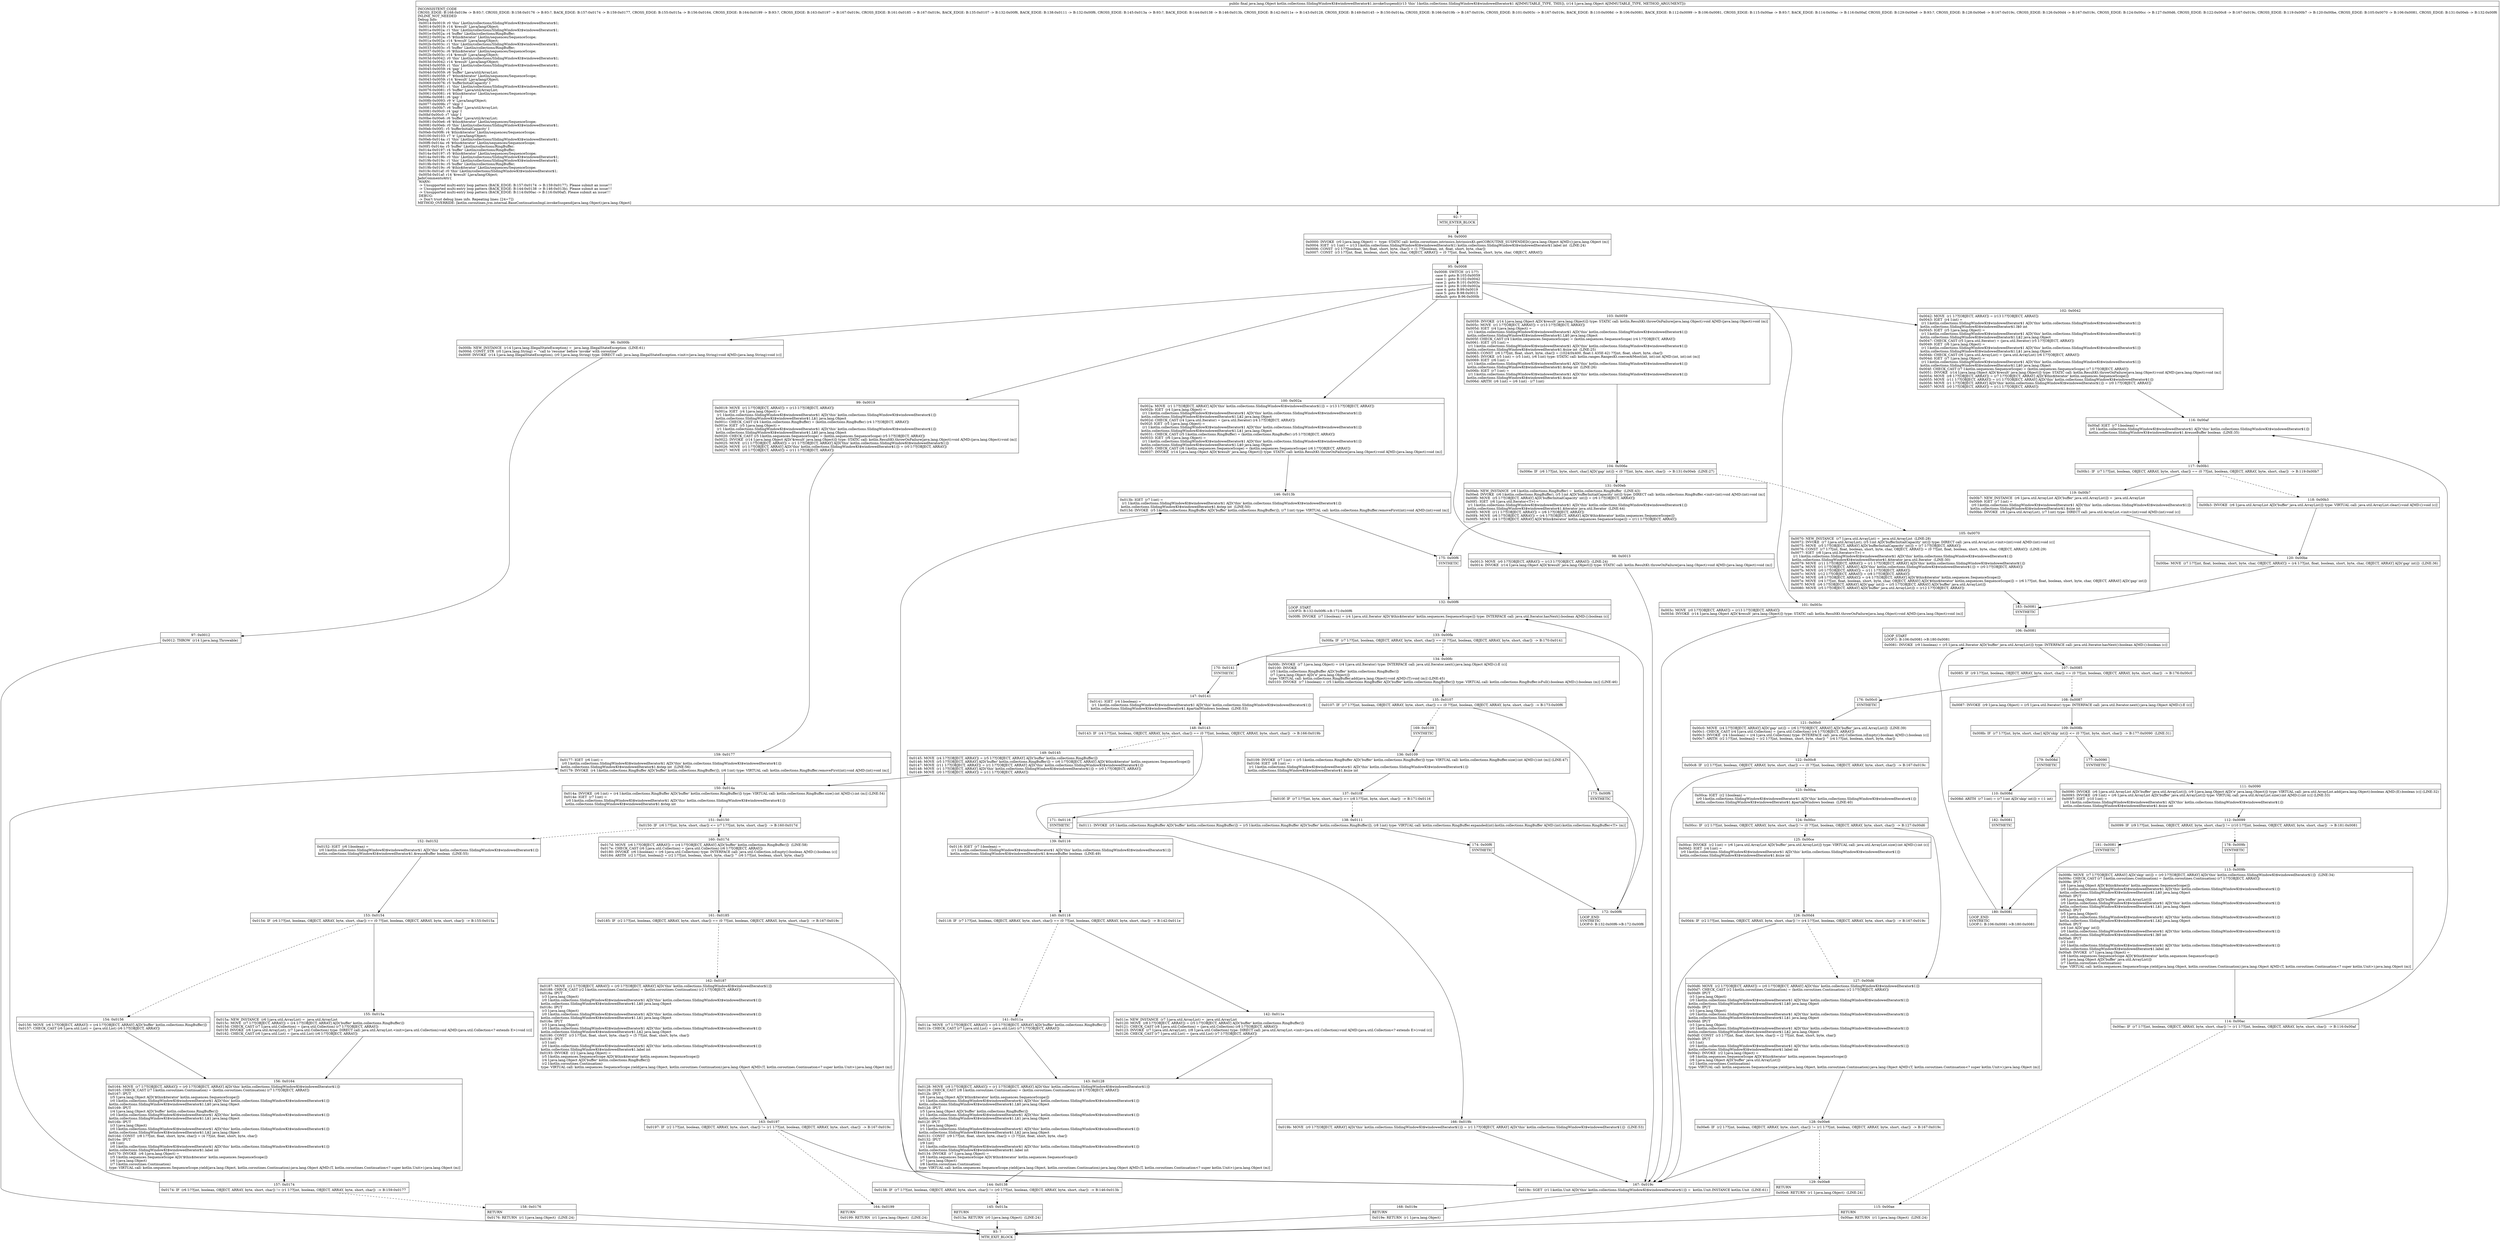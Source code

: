 digraph "CFG forkotlin.collections.SlidingWindowKt$windowedIterator$1.invokeSuspend(Ljava\/lang\/Object;)Ljava\/lang\/Object;" {
Node_92 [shape=record,label="{92\:\ ?|MTH_ENTER_BLOCK\l}"];
Node_94 [shape=record,label="{94\:\ 0x0000|0x0000: INVOKE  (r0 I:java.lang.Object) =  type: STATIC call: kotlin.coroutines.intrinsics.IntrinsicsKt.getCOROUTINE_SUSPENDED():java.lang.Object A[MD:():java.lang.Object (m)]\l0x0004: IGET  (r1 I:int) = (r13 I:kotlin.collections.SlidingWindowKt$windowedIterator$1) kotlin.collections.SlidingWindowKt$windowedIterator$1.label int  (LINE:24)\l0x0006: CONST  (r2 I:??[boolean, int, float, short, byte, char]) = (1 ??[boolean, int, float, short, byte, char]) \l0x0007: CONST  (r3 I:??[int, float, boolean, short, byte, char, OBJECT, ARRAY]) = (0 ??[int, float, boolean, short, byte, char, OBJECT, ARRAY]) \l}"];
Node_95 [shape=record,label="{95\:\ 0x0008|0x0008: SWITCH  (r1 I:??)\l case 0: goto B:103:0x0059\l case 1: goto B:102:0x0042\l case 2: goto B:101:0x003c\l case 3: goto B:100:0x002a\l case 4: goto B:99:0x0019\l case 5: goto B:98:0x0013\l default: goto B:96:0x000b \l}"];
Node_96 [shape=record,label="{96\:\ 0x000b|0x000b: NEW_INSTANCE  (r14 I:java.lang.IllegalStateException) =  java.lang.IllegalStateException  (LINE:61)\l0x000d: CONST_STR  (r0 I:java.lang.String) =  \"call to 'resume' before 'invoke' with coroutine\" \l0x000f: INVOKE  (r14 I:java.lang.IllegalStateException), (r0 I:java.lang.String) type: DIRECT call: java.lang.IllegalStateException.\<init\>(java.lang.String):void A[MD:(java.lang.String):void (c)]\l}"];
Node_97 [shape=record,label="{97\:\ 0x0012|0x0012: THROW  (r14 I:java.lang.Throwable) \l}"];
Node_93 [shape=record,label="{93\:\ ?|MTH_EXIT_BLOCK\l}"];
Node_98 [shape=record,label="{98\:\ 0x0013|0x0013: MOVE  (r0 I:??[OBJECT, ARRAY]) = (r13 I:??[OBJECT, ARRAY])  (LINE:24)\l0x0014: INVOKE  (r14 I:java.lang.Object A[D('$result' java.lang.Object)]) type: STATIC call: kotlin.ResultKt.throwOnFailure(java.lang.Object):void A[MD:(java.lang.Object):void (m)]\l}"];
Node_167 [shape=record,label="{167\:\ 0x019c|0x019c: SGET  (r1 I:kotlin.Unit A[D('this' kotlin.collections.SlidingWindowKt$windowedIterator$1)]) =  kotlin.Unit.INSTANCE kotlin.Unit  (LINE:61)\l}"];
Node_168 [shape=record,label="{168\:\ 0x019e|RETURN\l|0x019e: RETURN  (r1 I:java.lang.Object) \l}"];
Node_99 [shape=record,label="{99\:\ 0x0019|0x0019: MOVE  (r1 I:??[OBJECT, ARRAY]) = (r13 I:??[OBJECT, ARRAY]) \l0x001a: IGET  (r4 I:java.lang.Object) = \l  (r1 I:kotlin.collections.SlidingWindowKt$windowedIterator$1 A[D('this' kotlin.collections.SlidingWindowKt$windowedIterator$1)])\l kotlin.collections.SlidingWindowKt$windowedIterator$1.L$1 java.lang.Object \l0x001c: CHECK_CAST (r4 I:kotlin.collections.RingBuffer) = (kotlin.collections.RingBuffer) (r4 I:??[OBJECT, ARRAY]) \l0x001e: IGET  (r5 I:java.lang.Object) = \l  (r1 I:kotlin.collections.SlidingWindowKt$windowedIterator$1 A[D('this' kotlin.collections.SlidingWindowKt$windowedIterator$1)])\l kotlin.collections.SlidingWindowKt$windowedIterator$1.L$0 java.lang.Object \l0x0020: CHECK_CAST (r5 I:kotlin.sequences.SequenceScope) = (kotlin.sequences.SequenceScope) (r5 I:??[OBJECT, ARRAY]) \l0x0022: INVOKE  (r14 I:java.lang.Object A[D('$result' java.lang.Object)]) type: STATIC call: kotlin.ResultKt.throwOnFailure(java.lang.Object):void A[MD:(java.lang.Object):void (m)]\l0x0025: MOVE  (r11 I:??[OBJECT, ARRAY]) = (r1 I:??[OBJECT, ARRAY] A[D('this' kotlin.collections.SlidingWindowKt$windowedIterator$1)]) \l0x0026: MOVE  (r1 I:??[OBJECT, ARRAY] A[D('this' kotlin.collections.SlidingWindowKt$windowedIterator$1)]) = (r0 I:??[OBJECT, ARRAY]) \l0x0027: MOVE  (r0 I:??[OBJECT, ARRAY]) = (r11 I:??[OBJECT, ARRAY]) \l}"];
Node_159 [shape=record,label="{159\:\ 0x0177|0x0177: IGET  (r6 I:int) = \l  (r0 I:kotlin.collections.SlidingWindowKt$windowedIterator$1 A[D('this' kotlin.collections.SlidingWindowKt$windowedIterator$1)])\l kotlin.collections.SlidingWindowKt$windowedIterator$1.$step int  (LINE:56)\l0x0179: INVOKE  (r4 I:kotlin.collections.RingBuffer A[D('buffer' kotlin.collections.RingBuffer)]), (r6 I:int) type: VIRTUAL call: kotlin.collections.RingBuffer.removeFirst(int):void A[MD:(int):void (m)]\l}"];
Node_150 [shape=record,label="{150\:\ 0x014a|0x014a: INVOKE  (r6 I:int) = (r4 I:kotlin.collections.RingBuffer A[D('buffer' kotlin.collections.RingBuffer)]) type: VIRTUAL call: kotlin.collections.RingBuffer.size():int A[MD:():int (m)] (LINE:54)\l0x014e: IGET  (r7 I:int) = \l  (r0 I:kotlin.collections.SlidingWindowKt$windowedIterator$1 A[D('this' kotlin.collections.SlidingWindowKt$windowedIterator$1)])\l kotlin.collections.SlidingWindowKt$windowedIterator$1.$step int \l}"];
Node_151 [shape=record,label="{151\:\ 0x0150|0x0150: IF  (r6 I:??[int, byte, short, char]) \<= (r7 I:??[int, byte, short, char])  \-\> B:160:0x017d \l}"];
Node_152 [shape=record,label="{152\:\ 0x0152|0x0152: IGET  (r6 I:boolean) = \l  (r0 I:kotlin.collections.SlidingWindowKt$windowedIterator$1 A[D('this' kotlin.collections.SlidingWindowKt$windowedIterator$1)])\l kotlin.collections.SlidingWindowKt$windowedIterator$1.$reuseBuffer boolean  (LINE:55)\l}"];
Node_153 [shape=record,label="{153\:\ 0x0154|0x0154: IF  (r6 I:??[int, boolean, OBJECT, ARRAY, byte, short, char]) == (0 ??[int, boolean, OBJECT, ARRAY, byte, short, char])  \-\> B:155:0x015a \l}"];
Node_154 [shape=record,label="{154\:\ 0x0156|0x0156: MOVE  (r6 I:??[OBJECT, ARRAY]) = (r4 I:??[OBJECT, ARRAY] A[D('buffer' kotlin.collections.RingBuffer)]) \l0x0157: CHECK_CAST (r6 I:java.util.List) = (java.util.List) (r6 I:??[OBJECT, ARRAY]) \l}"];
Node_156 [shape=record,label="{156\:\ 0x0164|0x0164: MOVE  (r7 I:??[OBJECT, ARRAY]) = (r0 I:??[OBJECT, ARRAY] A[D('this' kotlin.collections.SlidingWindowKt$windowedIterator$1)]) \l0x0165: CHECK_CAST (r7 I:kotlin.coroutines.Continuation) = (kotlin.coroutines.Continuation) (r7 I:??[OBJECT, ARRAY]) \l0x0167: IPUT  \l  (r5 I:java.lang.Object A[D('$this$iterator' kotlin.sequences.SequenceScope)])\l  (r0 I:kotlin.collections.SlidingWindowKt$windowedIterator$1 A[D('this' kotlin.collections.SlidingWindowKt$windowedIterator$1)])\l kotlin.collections.SlidingWindowKt$windowedIterator$1.L$0 java.lang.Object \l0x0169: IPUT  \l  (r4 I:java.lang.Object A[D('buffer' kotlin.collections.RingBuffer)])\l  (r0 I:kotlin.collections.SlidingWindowKt$windowedIterator$1 A[D('this' kotlin.collections.SlidingWindowKt$windowedIterator$1)])\l kotlin.collections.SlidingWindowKt$windowedIterator$1.L$1 java.lang.Object \l0x016b: IPUT  \l  (r3 I:java.lang.Object)\l  (r0 I:kotlin.collections.SlidingWindowKt$windowedIterator$1 A[D('this' kotlin.collections.SlidingWindowKt$windowedIterator$1)])\l kotlin.collections.SlidingWindowKt$windowedIterator$1.L$2 java.lang.Object \l0x016d: CONST  (r8 I:??[int, float, short, byte, char]) = (4 ??[int, float, short, byte, char]) \l0x016e: IPUT  \l  (r8 I:int)\l  (r0 I:kotlin.collections.SlidingWindowKt$windowedIterator$1 A[D('this' kotlin.collections.SlidingWindowKt$windowedIterator$1)])\l kotlin.collections.SlidingWindowKt$windowedIterator$1.label int \l0x0170: INVOKE  (r6 I:java.lang.Object) = \l  (r5 I:kotlin.sequences.SequenceScope A[D('$this$iterator' kotlin.sequences.SequenceScope)])\l  (r6 I:java.lang.Object)\l  (r7 I:kotlin.coroutines.Continuation)\l type: VIRTUAL call: kotlin.sequences.SequenceScope.yield(java.lang.Object, kotlin.coroutines.Continuation):java.lang.Object A[MD:(T, kotlin.coroutines.Continuation\<? super kotlin.Unit\>):java.lang.Object (m)]\l}"];
Node_157 [shape=record,label="{157\:\ 0x0174|0x0174: IF  (r6 I:??[int, boolean, OBJECT, ARRAY, byte, short, char]) != (r1 I:??[int, boolean, OBJECT, ARRAY, byte, short, char])  \-\> B:159:0x0177 \l}"];
Node_158 [shape=record,label="{158\:\ 0x0176|RETURN\l|0x0176: RETURN  (r1 I:java.lang.Object)  (LINE:24)\l}"];
Node_155 [shape=record,label="{155\:\ 0x015a|0x015a: NEW_INSTANCE  (r6 I:java.util.ArrayList) =  java.util.ArrayList \l0x015c: MOVE  (r7 I:??[OBJECT, ARRAY]) = (r4 I:??[OBJECT, ARRAY] A[D('buffer' kotlin.collections.RingBuffer)]) \l0x015d: CHECK_CAST (r7 I:java.util.Collection) = (java.util.Collection) (r7 I:??[OBJECT, ARRAY]) \l0x015f: INVOKE  (r6 I:java.util.ArrayList), (r7 I:java.util.Collection) type: DIRECT call: java.util.ArrayList.\<init\>(java.util.Collection):void A[MD:(java.util.Collection\<? extends E\>):void (c)]\l0x0162: CHECK_CAST (r6 I:java.util.List) = (java.util.List) (r6 I:??[OBJECT, ARRAY]) \l}"];
Node_160 [shape=record,label="{160\:\ 0x017d|0x017d: MOVE  (r6 I:??[OBJECT, ARRAY]) = (r4 I:??[OBJECT, ARRAY] A[D('buffer' kotlin.collections.RingBuffer)])  (LINE:58)\l0x017e: CHECK_CAST (r6 I:java.util.Collection) = (java.util.Collection) (r6 I:??[OBJECT, ARRAY]) \l0x0180: INVOKE  (r6 I:boolean) = (r6 I:java.util.Collection) type: INTERFACE call: java.util.Collection.isEmpty():boolean A[MD:():boolean (c)]\l0x0184: ARITH  (r2 I:??[int, boolean]) = (r2 I:??[int, boolean, short, byte, char]) ^ (r6 I:??[int, boolean, short, byte, char]) \l}"];
Node_161 [shape=record,label="{161\:\ 0x0185|0x0185: IF  (r2 I:??[int, boolean, OBJECT, ARRAY, byte, short, char]) == (0 ??[int, boolean, OBJECT, ARRAY, byte, short, char])  \-\> B:167:0x019c \l}"];
Node_162 [shape=record,label="{162\:\ 0x0187|0x0187: MOVE  (r2 I:??[OBJECT, ARRAY]) = (r0 I:??[OBJECT, ARRAY] A[D('this' kotlin.collections.SlidingWindowKt$windowedIterator$1)]) \l0x0188: CHECK_CAST (r2 I:kotlin.coroutines.Continuation) = (kotlin.coroutines.Continuation) (r2 I:??[OBJECT, ARRAY]) \l0x018a: IPUT  \l  (r3 I:java.lang.Object)\l  (r0 I:kotlin.collections.SlidingWindowKt$windowedIterator$1 A[D('this' kotlin.collections.SlidingWindowKt$windowedIterator$1)])\l kotlin.collections.SlidingWindowKt$windowedIterator$1.L$0 java.lang.Object \l0x018c: IPUT  \l  (r3 I:java.lang.Object)\l  (r0 I:kotlin.collections.SlidingWindowKt$windowedIterator$1 A[D('this' kotlin.collections.SlidingWindowKt$windowedIterator$1)])\l kotlin.collections.SlidingWindowKt$windowedIterator$1.L$1 java.lang.Object \l0x018e: IPUT  \l  (r3 I:java.lang.Object)\l  (r0 I:kotlin.collections.SlidingWindowKt$windowedIterator$1 A[D('this' kotlin.collections.SlidingWindowKt$windowedIterator$1)])\l kotlin.collections.SlidingWindowKt$windowedIterator$1.L$2 java.lang.Object \l0x0190: CONST  (r3 I:??[int, float, short, byte, char]) = (5 ??[int, float, short, byte, char]) \l0x0191: IPUT  \l  (r3 I:int)\l  (r0 I:kotlin.collections.SlidingWindowKt$windowedIterator$1 A[D('this' kotlin.collections.SlidingWindowKt$windowedIterator$1)])\l kotlin.collections.SlidingWindowKt$windowedIterator$1.label int \l0x0193: INVOKE  (r2 I:java.lang.Object) = \l  (r5 I:kotlin.sequences.SequenceScope A[D('$this$iterator' kotlin.sequences.SequenceScope)])\l  (r4 I:java.lang.Object A[D('buffer' kotlin.collections.RingBuffer)])\l  (r2 I:kotlin.coroutines.Continuation)\l type: VIRTUAL call: kotlin.sequences.SequenceScope.yield(java.lang.Object, kotlin.coroutines.Continuation):java.lang.Object A[MD:(T, kotlin.coroutines.Continuation\<? super kotlin.Unit\>):java.lang.Object (m)]\l}"];
Node_163 [shape=record,label="{163\:\ 0x0197|0x0197: IF  (r2 I:??[int, boolean, OBJECT, ARRAY, byte, short, char]) != (r1 I:??[int, boolean, OBJECT, ARRAY, byte, short, char])  \-\> B:167:0x019c \l}"];
Node_164 [shape=record,label="{164\:\ 0x0199|RETURN\l|0x0199: RETURN  (r1 I:java.lang.Object)  (LINE:24)\l}"];
Node_100 [shape=record,label="{100\:\ 0x002a|0x002a: MOVE  (r1 I:??[OBJECT, ARRAY] A[D('this' kotlin.collections.SlidingWindowKt$windowedIterator$1)]) = (r13 I:??[OBJECT, ARRAY]) \l0x002b: IGET  (r4 I:java.lang.Object) = \l  (r1 I:kotlin.collections.SlidingWindowKt$windowedIterator$1 A[D('this' kotlin.collections.SlidingWindowKt$windowedIterator$1)])\l kotlin.collections.SlidingWindowKt$windowedIterator$1.L$2 java.lang.Object \l0x002d: CHECK_CAST (r4 I:java.util.Iterator) = (java.util.Iterator) (r4 I:??[OBJECT, ARRAY]) \l0x002f: IGET  (r5 I:java.lang.Object) = \l  (r1 I:kotlin.collections.SlidingWindowKt$windowedIterator$1 A[D('this' kotlin.collections.SlidingWindowKt$windowedIterator$1)])\l kotlin.collections.SlidingWindowKt$windowedIterator$1.L$1 java.lang.Object \l0x0031: CHECK_CAST (r5 I:kotlin.collections.RingBuffer) = (kotlin.collections.RingBuffer) (r5 I:??[OBJECT, ARRAY]) \l0x0033: IGET  (r6 I:java.lang.Object) = \l  (r1 I:kotlin.collections.SlidingWindowKt$windowedIterator$1 A[D('this' kotlin.collections.SlidingWindowKt$windowedIterator$1)])\l kotlin.collections.SlidingWindowKt$windowedIterator$1.L$0 java.lang.Object \l0x0035: CHECK_CAST (r6 I:kotlin.sequences.SequenceScope) = (kotlin.sequences.SequenceScope) (r6 I:??[OBJECT, ARRAY]) \l0x0037: INVOKE  (r14 I:java.lang.Object A[D('$result' java.lang.Object)]) type: STATIC call: kotlin.ResultKt.throwOnFailure(java.lang.Object):void A[MD:(java.lang.Object):void (m)]\l}"];
Node_146 [shape=record,label="{146\:\ 0x013b|0x013b: IGET  (r7 I:int) = \l  (r1 I:kotlin.collections.SlidingWindowKt$windowedIterator$1 A[D('this' kotlin.collections.SlidingWindowKt$windowedIterator$1)])\l kotlin.collections.SlidingWindowKt$windowedIterator$1.$step int  (LINE:50)\l0x013d: INVOKE  (r5 I:kotlin.collections.RingBuffer A[D('buffer' kotlin.collections.RingBuffer)]), (r7 I:int) type: VIRTUAL call: kotlin.collections.RingBuffer.removeFirst(int):void A[MD:(int):void (m)]\l}"];
Node_175 [shape=record,label="{175\:\ 0x00f6|SYNTHETIC\l}"];
Node_132 [shape=record,label="{132\:\ 0x00f6|LOOP_START\lLOOP:0: B:132:0x00f6\-\>B:172:0x00f6\l|0x00f6: INVOKE  (r7 I:boolean) = (r4 I:java.util.Iterator A[D('$this$iterator' kotlin.sequences.SequenceScope)]) type: INTERFACE call: java.util.Iterator.hasNext():boolean A[MD:():boolean (c)]\l}"];
Node_133 [shape=record,label="{133\:\ 0x00fa|0x00fa: IF  (r7 I:??[int, boolean, OBJECT, ARRAY, byte, short, char]) == (0 ??[int, boolean, OBJECT, ARRAY, byte, short, char])  \-\> B:170:0x0141 \l}"];
Node_134 [shape=record,label="{134\:\ 0x00fc|0x00fc: INVOKE  (r7 I:java.lang.Object) = (r4 I:java.util.Iterator) type: INTERFACE call: java.util.Iterator.next():java.lang.Object A[MD:():E (c)]\l0x0100: INVOKE  \l  (r5 I:kotlin.collections.RingBuffer A[D('buffer' kotlin.collections.RingBuffer)])\l  (r7 I:java.lang.Object A[D('e' java.lang.Object)])\l type: VIRTUAL call: kotlin.collections.RingBuffer.add(java.lang.Object):void A[MD:(T):void (m)] (LINE:45)\l0x0103: INVOKE  (r7 I:boolean) = (r5 I:kotlin.collections.RingBuffer A[D('buffer' kotlin.collections.RingBuffer)]) type: VIRTUAL call: kotlin.collections.RingBuffer.isFull():boolean A[MD:():boolean (m)] (LINE:46)\l}"];
Node_135 [shape=record,label="{135\:\ 0x0107|0x0107: IF  (r7 I:??[int, boolean, OBJECT, ARRAY, byte, short, char]) == (0 ??[int, boolean, OBJECT, ARRAY, byte, short, char])  \-\> B:173:0x00f6 \l}"];
Node_169 [shape=record,label="{169\:\ 0x0109|SYNTHETIC\l}"];
Node_136 [shape=record,label="{136\:\ 0x0109|0x0109: INVOKE  (r7 I:int) = (r5 I:kotlin.collections.RingBuffer A[D('buffer' kotlin.collections.RingBuffer)]) type: VIRTUAL call: kotlin.collections.RingBuffer.size():int A[MD:():int (m)] (LINE:47)\l0x010d: IGET  (r8 I:int) = \l  (r1 I:kotlin.collections.SlidingWindowKt$windowedIterator$1 A[D('this' kotlin.collections.SlidingWindowKt$windowedIterator$1)])\l kotlin.collections.SlidingWindowKt$windowedIterator$1.$size int \l}"];
Node_137 [shape=record,label="{137\:\ 0x010f|0x010f: IF  (r7 I:??[int, byte, short, char]) \>= (r8 I:??[int, byte, short, char])  \-\> B:171:0x0116 \l}"];
Node_138 [shape=record,label="{138\:\ 0x0111|0x0111: INVOKE  (r5 I:kotlin.collections.RingBuffer A[D('buffer' kotlin.collections.RingBuffer)]) = (r5 I:kotlin.collections.RingBuffer A[D('buffer' kotlin.collections.RingBuffer)]), (r8 I:int) type: VIRTUAL call: kotlin.collections.RingBuffer.expanded(int):kotlin.collections.RingBuffer A[MD:(int):kotlin.collections.RingBuffer\<T\> (m)]\l}"];
Node_174 [shape=record,label="{174\:\ 0x00f6|SYNTHETIC\l}"];
Node_172 [shape=record,label="{172\:\ 0x00f6|LOOP_END\lSYNTHETIC\lLOOP:0: B:132:0x00f6\-\>B:172:0x00f6\l}"];
Node_171 [shape=record,label="{171\:\ 0x0116|SYNTHETIC\l}"];
Node_139 [shape=record,label="{139\:\ 0x0116|0x0116: IGET  (r7 I:boolean) = \l  (r1 I:kotlin.collections.SlidingWindowKt$windowedIterator$1 A[D('this' kotlin.collections.SlidingWindowKt$windowedIterator$1)])\l kotlin.collections.SlidingWindowKt$windowedIterator$1.$reuseBuffer boolean  (LINE:49)\l}"];
Node_140 [shape=record,label="{140\:\ 0x0118|0x0118: IF  (r7 I:??[int, boolean, OBJECT, ARRAY, byte, short, char]) == (0 ??[int, boolean, OBJECT, ARRAY, byte, short, char])  \-\> B:142:0x011e \l}"];
Node_141 [shape=record,label="{141\:\ 0x011a|0x011a: MOVE  (r7 I:??[OBJECT, ARRAY]) = (r5 I:??[OBJECT, ARRAY] A[D('buffer' kotlin.collections.RingBuffer)]) \l0x011b: CHECK_CAST (r7 I:java.util.List) = (java.util.List) (r7 I:??[OBJECT, ARRAY]) \l}"];
Node_143 [shape=record,label="{143\:\ 0x0128|0x0128: MOVE  (r8 I:??[OBJECT, ARRAY]) = (r1 I:??[OBJECT, ARRAY] A[D('this' kotlin.collections.SlidingWindowKt$windowedIterator$1)]) \l0x0129: CHECK_CAST (r8 I:kotlin.coroutines.Continuation) = (kotlin.coroutines.Continuation) (r8 I:??[OBJECT, ARRAY]) \l0x012b: IPUT  \l  (r6 I:java.lang.Object A[D('$this$iterator' kotlin.sequences.SequenceScope)])\l  (r1 I:kotlin.collections.SlidingWindowKt$windowedIterator$1 A[D('this' kotlin.collections.SlidingWindowKt$windowedIterator$1)])\l kotlin.collections.SlidingWindowKt$windowedIterator$1.L$0 java.lang.Object \l0x012d: IPUT  \l  (r5 I:java.lang.Object A[D('buffer' kotlin.collections.RingBuffer)])\l  (r1 I:kotlin.collections.SlidingWindowKt$windowedIterator$1 A[D('this' kotlin.collections.SlidingWindowKt$windowedIterator$1)])\l kotlin.collections.SlidingWindowKt$windowedIterator$1.L$1 java.lang.Object \l0x012f: IPUT  \l  (r4 I:java.lang.Object)\l  (r1 I:kotlin.collections.SlidingWindowKt$windowedIterator$1 A[D('this' kotlin.collections.SlidingWindowKt$windowedIterator$1)])\l kotlin.collections.SlidingWindowKt$windowedIterator$1.L$2 java.lang.Object \l0x0131: CONST  (r9 I:??[int, float, short, byte, char]) = (3 ??[int, float, short, byte, char]) \l0x0132: IPUT  \l  (r9 I:int)\l  (r1 I:kotlin.collections.SlidingWindowKt$windowedIterator$1 A[D('this' kotlin.collections.SlidingWindowKt$windowedIterator$1)])\l kotlin.collections.SlidingWindowKt$windowedIterator$1.label int \l0x0134: INVOKE  (r7 I:java.lang.Object) = \l  (r6 I:kotlin.sequences.SequenceScope A[D('$this$iterator' kotlin.sequences.SequenceScope)])\l  (r7 I:java.lang.Object)\l  (r8 I:kotlin.coroutines.Continuation)\l type: VIRTUAL call: kotlin.sequences.SequenceScope.yield(java.lang.Object, kotlin.coroutines.Continuation):java.lang.Object A[MD:(T, kotlin.coroutines.Continuation\<? super kotlin.Unit\>):java.lang.Object (m)]\l}"];
Node_144 [shape=record,label="{144\:\ 0x0138|0x0138: IF  (r7 I:??[int, boolean, OBJECT, ARRAY, byte, short, char]) != (r0 I:??[int, boolean, OBJECT, ARRAY, byte, short, char])  \-\> B:146:0x013b \l}"];
Node_145 [shape=record,label="{145\:\ 0x013a|RETURN\l|0x013a: RETURN  (r0 I:java.lang.Object)  (LINE:24)\l}"];
Node_142 [shape=record,label="{142\:\ 0x011e|0x011e: NEW_INSTANCE  (r7 I:java.util.ArrayList) =  java.util.ArrayList \l0x0120: MOVE  (r8 I:??[OBJECT, ARRAY]) = (r5 I:??[OBJECT, ARRAY] A[D('buffer' kotlin.collections.RingBuffer)]) \l0x0121: CHECK_CAST (r8 I:java.util.Collection) = (java.util.Collection) (r8 I:??[OBJECT, ARRAY]) \l0x0123: INVOKE  (r7 I:java.util.ArrayList), (r8 I:java.util.Collection) type: DIRECT call: java.util.ArrayList.\<init\>(java.util.Collection):void A[MD:(java.util.Collection\<? extends E\>):void (c)]\l0x0126: CHECK_CAST (r7 I:java.util.List) = (java.util.List) (r7 I:??[OBJECT, ARRAY]) \l}"];
Node_173 [shape=record,label="{173\:\ 0x00f6|SYNTHETIC\l}"];
Node_170 [shape=record,label="{170\:\ 0x0141|SYNTHETIC\l}"];
Node_147 [shape=record,label="{147\:\ 0x0141|0x0141: IGET  (r4 I:boolean) = \l  (r1 I:kotlin.collections.SlidingWindowKt$windowedIterator$1 A[D('this' kotlin.collections.SlidingWindowKt$windowedIterator$1)])\l kotlin.collections.SlidingWindowKt$windowedIterator$1.$partialWindows boolean  (LINE:53)\l}"];
Node_148 [shape=record,label="{148\:\ 0x0143|0x0143: IF  (r4 I:??[int, boolean, OBJECT, ARRAY, byte, short, char]) == (0 ??[int, boolean, OBJECT, ARRAY, byte, short, char])  \-\> B:166:0x019b \l}"];
Node_149 [shape=record,label="{149\:\ 0x0145|0x0145: MOVE  (r4 I:??[OBJECT, ARRAY]) = (r5 I:??[OBJECT, ARRAY] A[D('buffer' kotlin.collections.RingBuffer)]) \l0x0146: MOVE  (r5 I:??[OBJECT, ARRAY] A[D('buffer' kotlin.collections.RingBuffer)]) = (r6 I:??[OBJECT, ARRAY] A[D('$this$iterator' kotlin.sequences.SequenceScope)]) \l0x0147: MOVE  (r11 I:??[OBJECT, ARRAY]) = (r1 I:??[OBJECT, ARRAY] A[D('this' kotlin.collections.SlidingWindowKt$windowedIterator$1)]) \l0x0148: MOVE  (r1 I:??[OBJECT, ARRAY] A[D('this' kotlin.collections.SlidingWindowKt$windowedIterator$1)]) = (r0 I:??[OBJECT, ARRAY]) \l0x0149: MOVE  (r0 I:??[OBJECT, ARRAY]) = (r11 I:??[OBJECT, ARRAY]) \l}"];
Node_166 [shape=record,label="{166\:\ 0x019b|0x019b: MOVE  (r0 I:??[OBJECT, ARRAY] A[D('this' kotlin.collections.SlidingWindowKt$windowedIterator$1)]) = (r1 I:??[OBJECT, ARRAY] A[D('this' kotlin.collections.SlidingWindowKt$windowedIterator$1)])  (LINE:53)\l}"];
Node_101 [shape=record,label="{101\:\ 0x003c|0x003c: MOVE  (r0 I:??[OBJECT, ARRAY]) = (r13 I:??[OBJECT, ARRAY]) \l0x003d: INVOKE  (r14 I:java.lang.Object A[D('$result' java.lang.Object)]) type: STATIC call: kotlin.ResultKt.throwOnFailure(java.lang.Object):void A[MD:(java.lang.Object):void (m)]\l}"];
Node_102 [shape=record,label="{102\:\ 0x0042|0x0042: MOVE  (r1 I:??[OBJECT, ARRAY]) = (r13 I:??[OBJECT, ARRAY]) \l0x0043: IGET  (r4 I:int) = \l  (r1 I:kotlin.collections.SlidingWindowKt$windowedIterator$1 A[D('this' kotlin.collections.SlidingWindowKt$windowedIterator$1)])\l kotlin.collections.SlidingWindowKt$windowedIterator$1.I$0 int \l0x0045: IGET  (r5 I:java.lang.Object) = \l  (r1 I:kotlin.collections.SlidingWindowKt$windowedIterator$1 A[D('this' kotlin.collections.SlidingWindowKt$windowedIterator$1)])\l kotlin.collections.SlidingWindowKt$windowedIterator$1.L$2 java.lang.Object \l0x0047: CHECK_CAST (r5 I:java.util.Iterator) = (java.util.Iterator) (r5 I:??[OBJECT, ARRAY]) \l0x0049: IGET  (r6 I:java.lang.Object) = \l  (r1 I:kotlin.collections.SlidingWindowKt$windowedIterator$1 A[D('this' kotlin.collections.SlidingWindowKt$windowedIterator$1)])\l kotlin.collections.SlidingWindowKt$windowedIterator$1.L$1 java.lang.Object \l0x004b: CHECK_CAST (r6 I:java.util.ArrayList) = (java.util.ArrayList) (r6 I:??[OBJECT, ARRAY]) \l0x004d: IGET  (r7 I:java.lang.Object) = \l  (r1 I:kotlin.collections.SlidingWindowKt$windowedIterator$1 A[D('this' kotlin.collections.SlidingWindowKt$windowedIterator$1)])\l kotlin.collections.SlidingWindowKt$windowedIterator$1.L$0 java.lang.Object \l0x004f: CHECK_CAST (r7 I:kotlin.sequences.SequenceScope) = (kotlin.sequences.SequenceScope) (r7 I:??[OBJECT, ARRAY]) \l0x0051: INVOKE  (r14 I:java.lang.Object A[D('$result' java.lang.Object)]) type: STATIC call: kotlin.ResultKt.throwOnFailure(java.lang.Object):void A[MD:(java.lang.Object):void (m)]\l0x0054: MOVE  (r8 I:??[OBJECT, ARRAY]) = (r7 I:??[OBJECT, ARRAY] A[D('$this$iterator' kotlin.sequences.SequenceScope)]) \l0x0055: MOVE  (r11 I:??[OBJECT, ARRAY]) = (r1 I:??[OBJECT, ARRAY] A[D('this' kotlin.collections.SlidingWindowKt$windowedIterator$1)]) \l0x0056: MOVE  (r1 I:??[OBJECT, ARRAY] A[D('this' kotlin.collections.SlidingWindowKt$windowedIterator$1)]) = (r0 I:??[OBJECT, ARRAY]) \l0x0057: MOVE  (r0 I:??[OBJECT, ARRAY]) = (r11 I:??[OBJECT, ARRAY]) \l}"];
Node_116 [shape=record,label="{116\:\ 0x00af|0x00af: IGET  (r7 I:boolean) = \l  (r0 I:kotlin.collections.SlidingWindowKt$windowedIterator$1 A[D('this' kotlin.collections.SlidingWindowKt$windowedIterator$1)])\l kotlin.collections.SlidingWindowKt$windowedIterator$1.$reuseBuffer boolean  (LINE:35)\l}"];
Node_117 [shape=record,label="{117\:\ 0x00b1|0x00b1: IF  (r7 I:??[int, boolean, OBJECT, ARRAY, byte, short, char]) == (0 ??[int, boolean, OBJECT, ARRAY, byte, short, char])  \-\> B:119:0x00b7 \l}"];
Node_118 [shape=record,label="{118\:\ 0x00b3|0x00b3: INVOKE  (r6 I:java.util.ArrayList A[D('buffer' java.util.ArrayList)]) type: VIRTUAL call: java.util.ArrayList.clear():void A[MD:():void (c)]\l}"];
Node_120 [shape=record,label="{120\:\ 0x00be|0x00be: MOVE  (r7 I:??[int, float, boolean, short, byte, char, OBJECT, ARRAY]) = (r4 I:??[int, float, boolean, short, byte, char, OBJECT, ARRAY] A[D('gap' int)])  (LINE:36)\l}"];
Node_183 [shape=record,label="{183\:\ 0x0081|SYNTHETIC\l}"];
Node_106 [shape=record,label="{106\:\ 0x0081|LOOP_START\lLOOP:1: B:106:0x0081\-\>B:180:0x0081\l|0x0081: INVOKE  (r9 I:boolean) = (r5 I:java.util.Iterator A[D('buffer' java.util.ArrayList)]) type: INTERFACE call: java.util.Iterator.hasNext():boolean A[MD:():boolean (c)]\l}"];
Node_107 [shape=record,label="{107\:\ 0x0085|0x0085: IF  (r9 I:??[int, boolean, OBJECT, ARRAY, byte, short, char]) == (0 ??[int, boolean, OBJECT, ARRAY, byte, short, char])  \-\> B:176:0x00c0 \l}"];
Node_108 [shape=record,label="{108\:\ 0x0087|0x0087: INVOKE  (r9 I:java.lang.Object) = (r5 I:java.util.Iterator) type: INTERFACE call: java.util.Iterator.next():java.lang.Object A[MD:():E (c)]\l}"];
Node_109 [shape=record,label="{109\:\ 0x008b|0x008b: IF  (r7 I:??[int, byte, short, char] A[D('skip' int)]) \<= (0 ??[int, byte, short, char])  \-\> B:177:0x0090  (LINE:31)\l}"];
Node_177 [shape=record,label="{177\:\ 0x0090|SYNTHETIC\l}"];
Node_111 [shape=record,label="{111\:\ 0x0090|0x0090: INVOKE  (r6 I:java.util.ArrayList A[D('buffer' java.util.ArrayList)]), (r9 I:java.lang.Object A[D('e' java.lang.Object)]) type: VIRTUAL call: java.util.ArrayList.add(java.lang.Object):boolean A[MD:(E):boolean (c)] (LINE:32)\l0x0093: INVOKE  (r9 I:int) = (r6 I:java.util.ArrayList A[D('buffer' java.util.ArrayList)]) type: VIRTUAL call: java.util.ArrayList.size():int A[MD:():int (c)] (LINE:33)\l0x0097: IGET  (r10 I:int) = \l  (r0 I:kotlin.collections.SlidingWindowKt$windowedIterator$1 A[D('this' kotlin.collections.SlidingWindowKt$windowedIterator$1)])\l kotlin.collections.SlidingWindowKt$windowedIterator$1.$size int \l}"];
Node_112 [shape=record,label="{112\:\ 0x0099|0x0099: IF  (r9 I:??[int, boolean, OBJECT, ARRAY, byte, short, char]) != (r10 I:??[int, boolean, OBJECT, ARRAY, byte, short, char])  \-\> B:181:0x0081 \l}"];
Node_178 [shape=record,label="{178\:\ 0x009b|SYNTHETIC\l}"];
Node_113 [shape=record,label="{113\:\ 0x009b|0x009b: MOVE  (r7 I:??[OBJECT, ARRAY] A[D('skip' int)]) = (r0 I:??[OBJECT, ARRAY] A[D('this' kotlin.collections.SlidingWindowKt$windowedIterator$1)])  (LINE:34)\l0x009c: CHECK_CAST (r7 I:kotlin.coroutines.Continuation) = (kotlin.coroutines.Continuation) (r7 I:??[OBJECT, ARRAY]) \l0x009e: IPUT  \l  (r8 I:java.lang.Object A[D('$this$iterator' kotlin.sequences.SequenceScope)])\l  (r0 I:kotlin.collections.SlidingWindowKt$windowedIterator$1 A[D('this' kotlin.collections.SlidingWindowKt$windowedIterator$1)])\l kotlin.collections.SlidingWindowKt$windowedIterator$1.L$0 java.lang.Object \l0x00a0: IPUT  \l  (r6 I:java.lang.Object A[D('buffer' java.util.ArrayList)])\l  (r0 I:kotlin.collections.SlidingWindowKt$windowedIterator$1 A[D('this' kotlin.collections.SlidingWindowKt$windowedIterator$1)])\l kotlin.collections.SlidingWindowKt$windowedIterator$1.L$1 java.lang.Object \l0x00a2: IPUT  \l  (r5 I:java.lang.Object)\l  (r0 I:kotlin.collections.SlidingWindowKt$windowedIterator$1 A[D('this' kotlin.collections.SlidingWindowKt$windowedIterator$1)])\l kotlin.collections.SlidingWindowKt$windowedIterator$1.L$2 java.lang.Object \l0x00a4: IPUT  \l  (r4 I:int A[D('gap' int)])\l  (r0 I:kotlin.collections.SlidingWindowKt$windowedIterator$1 A[D('this' kotlin.collections.SlidingWindowKt$windowedIterator$1)])\l kotlin.collections.SlidingWindowKt$windowedIterator$1.I$0 int \l0x00a6: IPUT  \l  (r2 I:int)\l  (r0 I:kotlin.collections.SlidingWindowKt$windowedIterator$1 A[D('this' kotlin.collections.SlidingWindowKt$windowedIterator$1)])\l kotlin.collections.SlidingWindowKt$windowedIterator$1.label int \l0x00a8: INVOKE  (r7 I:java.lang.Object) = \l  (r8 I:kotlin.sequences.SequenceScope A[D('$this$iterator' kotlin.sequences.SequenceScope)])\l  (r6 I:java.lang.Object A[D('buffer' java.util.ArrayList)])\l  (r7 I:kotlin.coroutines.Continuation)\l type: VIRTUAL call: kotlin.sequences.SequenceScope.yield(java.lang.Object, kotlin.coroutines.Continuation):java.lang.Object A[MD:(T, kotlin.coroutines.Continuation\<? super kotlin.Unit\>):java.lang.Object (m)]\l}"];
Node_114 [shape=record,label="{114\:\ 0x00ac|0x00ac: IF  (r7 I:??[int, boolean, OBJECT, ARRAY, byte, short, char]) != (r1 I:??[int, boolean, OBJECT, ARRAY, byte, short, char])  \-\> B:116:0x00af \l}"];
Node_115 [shape=record,label="{115\:\ 0x00ae|RETURN\l|0x00ae: RETURN  (r1 I:java.lang.Object)  (LINE:24)\l}"];
Node_181 [shape=record,label="{181\:\ 0x0081|SYNTHETIC\l}"];
Node_180 [shape=record,label="{180\:\ 0x0081|LOOP_END\lSYNTHETIC\lLOOP:1: B:106:0x0081\-\>B:180:0x0081\l}"];
Node_179 [shape=record,label="{179\:\ 0x008d|SYNTHETIC\l}"];
Node_110 [shape=record,label="{110\:\ 0x008d|0x008d: ARITH  (r7 I:int) = (r7 I:int A[D('skip' int)]) + (\-1 int) \l}"];
Node_182 [shape=record,label="{182\:\ 0x0081|SYNTHETIC\l}"];
Node_176 [shape=record,label="{176\:\ 0x00c0|SYNTHETIC\l}"];
Node_121 [shape=record,label="{121\:\ 0x00c0|0x00c0: MOVE  (r4 I:??[OBJECT, ARRAY] A[D('gap' int)]) = (r6 I:??[OBJECT, ARRAY] A[D('buffer' java.util.ArrayList)])  (LINE:39)\l0x00c1: CHECK_CAST (r4 I:java.util.Collection) = (java.util.Collection) (r4 I:??[OBJECT, ARRAY]) \l0x00c3: INVOKE  (r4 I:boolean) = (r4 I:java.util.Collection) type: INTERFACE call: java.util.Collection.isEmpty():boolean A[MD:():boolean (c)]\l0x00c7: ARITH  (r2 I:??[int, boolean]) = (r2 I:??[int, boolean, short, byte, char]) ^ (r4 I:??[int, boolean, short, byte, char]) \l}"];
Node_122 [shape=record,label="{122\:\ 0x00c8|0x00c8: IF  (r2 I:??[int, boolean, OBJECT, ARRAY, byte, short, char]) == (0 ??[int, boolean, OBJECT, ARRAY, byte, short, char])  \-\> B:167:0x019c \l}"];
Node_123 [shape=record,label="{123\:\ 0x00ca|0x00ca: IGET  (r2 I:boolean) = \l  (r0 I:kotlin.collections.SlidingWindowKt$windowedIterator$1 A[D('this' kotlin.collections.SlidingWindowKt$windowedIterator$1)])\l kotlin.collections.SlidingWindowKt$windowedIterator$1.$partialWindows boolean  (LINE:40)\l}"];
Node_124 [shape=record,label="{124\:\ 0x00cc|0x00cc: IF  (r2 I:??[int, boolean, OBJECT, ARRAY, byte, short, char]) != (0 ??[int, boolean, OBJECT, ARRAY, byte, short, char])  \-\> B:127:0x00d6 \l}"];
Node_125 [shape=record,label="{125\:\ 0x00ce|0x00ce: INVOKE  (r2 I:int) = (r6 I:java.util.ArrayList A[D('buffer' java.util.ArrayList)]) type: VIRTUAL call: java.util.ArrayList.size():int A[MD:():int (c)]\l0x00d2: IGET  (r4 I:int) = \l  (r0 I:kotlin.collections.SlidingWindowKt$windowedIterator$1 A[D('this' kotlin.collections.SlidingWindowKt$windowedIterator$1)])\l kotlin.collections.SlidingWindowKt$windowedIterator$1.$size int \l}"];
Node_126 [shape=record,label="{126\:\ 0x00d4|0x00d4: IF  (r2 I:??[int, boolean, OBJECT, ARRAY, byte, short, char]) != (r4 I:??[int, boolean, OBJECT, ARRAY, byte, short, char])  \-\> B:167:0x019c \l}"];
Node_127 [shape=record,label="{127\:\ 0x00d6|0x00d6: MOVE  (r2 I:??[OBJECT, ARRAY]) = (r0 I:??[OBJECT, ARRAY] A[D('this' kotlin.collections.SlidingWindowKt$windowedIterator$1)]) \l0x00d7: CHECK_CAST (r2 I:kotlin.coroutines.Continuation) = (kotlin.coroutines.Continuation) (r2 I:??[OBJECT, ARRAY]) \l0x00d9: IPUT  \l  (r3 I:java.lang.Object)\l  (r0 I:kotlin.collections.SlidingWindowKt$windowedIterator$1 A[D('this' kotlin.collections.SlidingWindowKt$windowedIterator$1)])\l kotlin.collections.SlidingWindowKt$windowedIterator$1.L$0 java.lang.Object \l0x00db: IPUT  \l  (r3 I:java.lang.Object)\l  (r0 I:kotlin.collections.SlidingWindowKt$windowedIterator$1 A[D('this' kotlin.collections.SlidingWindowKt$windowedIterator$1)])\l kotlin.collections.SlidingWindowKt$windowedIterator$1.L$1 java.lang.Object \l0x00dd: IPUT  \l  (r3 I:java.lang.Object)\l  (r0 I:kotlin.collections.SlidingWindowKt$windowedIterator$1 A[D('this' kotlin.collections.SlidingWindowKt$windowedIterator$1)])\l kotlin.collections.SlidingWindowKt$windowedIterator$1.L$2 java.lang.Object \l0x00df: CONST  (r3 I:??[int, float, short, byte, char]) = (2 ??[int, float, short, byte, char]) \l0x00e0: IPUT  \l  (r3 I:int)\l  (r0 I:kotlin.collections.SlidingWindowKt$windowedIterator$1 A[D('this' kotlin.collections.SlidingWindowKt$windowedIterator$1)])\l kotlin.collections.SlidingWindowKt$windowedIterator$1.label int \l0x00e2: INVOKE  (r2 I:java.lang.Object) = \l  (r8 I:kotlin.sequences.SequenceScope A[D('$this$iterator' kotlin.sequences.SequenceScope)])\l  (r6 I:java.lang.Object A[D('buffer' java.util.ArrayList)])\l  (r2 I:kotlin.coroutines.Continuation)\l type: VIRTUAL call: kotlin.sequences.SequenceScope.yield(java.lang.Object, kotlin.coroutines.Continuation):java.lang.Object A[MD:(T, kotlin.coroutines.Continuation\<? super kotlin.Unit\>):java.lang.Object (m)]\l}"];
Node_128 [shape=record,label="{128\:\ 0x00e6|0x00e6: IF  (r2 I:??[int, boolean, OBJECT, ARRAY, byte, short, char]) != (r1 I:??[int, boolean, OBJECT, ARRAY, byte, short, char])  \-\> B:167:0x019c \l}"];
Node_129 [shape=record,label="{129\:\ 0x00e8|RETURN\l|0x00e8: RETURN  (r1 I:java.lang.Object)  (LINE:24)\l}"];
Node_119 [shape=record,label="{119\:\ 0x00b7|0x00b7: NEW_INSTANCE  (r6 I:java.util.ArrayList A[D('buffer' java.util.ArrayList)]) =  java.util.ArrayList \l0x00b9: IGET  (r7 I:int) = \l  (r0 I:kotlin.collections.SlidingWindowKt$windowedIterator$1 A[D('this' kotlin.collections.SlidingWindowKt$windowedIterator$1)])\l kotlin.collections.SlidingWindowKt$windowedIterator$1.$size int \l0x00bb: INVOKE  (r6 I:java.util.ArrayList), (r7 I:int) type: DIRECT call: java.util.ArrayList.\<init\>(int):void A[MD:(int):void (c)]\l}"];
Node_103 [shape=record,label="{103\:\ 0x0059|0x0059: INVOKE  (r14 I:java.lang.Object A[D('$result' java.lang.Object)]) type: STATIC call: kotlin.ResultKt.throwOnFailure(java.lang.Object):void A[MD:(java.lang.Object):void (m)]\l0x005c: MOVE  (r1 I:??[OBJECT, ARRAY]) = (r13 I:??[OBJECT, ARRAY]) \l0x005d: IGET  (r4 I:java.lang.Object) = \l  (r1 I:kotlin.collections.SlidingWindowKt$windowedIterator$1 A[D('this' kotlin.collections.SlidingWindowKt$windowedIterator$1)])\l kotlin.collections.SlidingWindowKt$windowedIterator$1.L$0 java.lang.Object \l0x005f: CHECK_CAST (r4 I:kotlin.sequences.SequenceScope) = (kotlin.sequences.SequenceScope) (r4 I:??[OBJECT, ARRAY]) \l0x0061: IGET  (r5 I:int) = \l  (r1 I:kotlin.collections.SlidingWindowKt$windowedIterator$1 A[D('this' kotlin.collections.SlidingWindowKt$windowedIterator$1)])\l kotlin.collections.SlidingWindowKt$windowedIterator$1.$size int  (LINE:25)\l0x0063: CONST  (r6 I:??[int, float, short, byte, char]) = (1024(0x400, float:1.435E\-42) ??[int, float, short, byte, char]) \l0x0065: INVOKE  (r5 I:int) = (r5 I:int), (r6 I:int) type: STATIC call: kotlin.ranges.RangesKt.coerceAtMost(int, int):int A[MD:(int, int):int (m)]\l0x0069: IGET  (r6 I:int) = \l  (r1 I:kotlin.collections.SlidingWindowKt$windowedIterator$1 A[D('this' kotlin.collections.SlidingWindowKt$windowedIterator$1)])\l kotlin.collections.SlidingWindowKt$windowedIterator$1.$step int  (LINE:26)\l0x006b: IGET  (r7 I:int) = \l  (r1 I:kotlin.collections.SlidingWindowKt$windowedIterator$1 A[D('this' kotlin.collections.SlidingWindowKt$windowedIterator$1)])\l kotlin.collections.SlidingWindowKt$windowedIterator$1.$size int \l0x006d: ARITH  (r6 I:int) = (r6 I:int) \- (r7 I:int) \l}"];
Node_104 [shape=record,label="{104\:\ 0x006e|0x006e: IF  (r6 I:??[int, byte, short, char] A[D('gap' int)]) \< (0 ??[int, byte, short, char])  \-\> B:131:0x00eb  (LINE:27)\l}"];
Node_105 [shape=record,label="{105\:\ 0x0070|0x0070: NEW_INSTANCE  (r7 I:java.util.ArrayList) =  java.util.ArrayList  (LINE:28)\l0x0072: INVOKE  (r7 I:java.util.ArrayList), (r5 I:int A[D('bufferInitialCapacity' int)]) type: DIRECT call: java.util.ArrayList.\<init\>(int):void A[MD:(int):void (c)]\l0x0075: MOVE  (r5 I:??[OBJECT, ARRAY] A[D('bufferInitialCapacity' int)]) = (r7 I:??[OBJECT, ARRAY]) \l0x0076: CONST  (r7 I:??[int, float, boolean, short, byte, char, OBJECT, ARRAY]) = (0 ??[int, float, boolean, short, byte, char, OBJECT, ARRAY])  (LINE:29)\l0x0077: IGET  (r8 I:java.util.Iterator\<T\>) = \l  (r1 I:kotlin.collections.SlidingWindowKt$windowedIterator$1 A[D('this' kotlin.collections.SlidingWindowKt$windowedIterator$1)])\l kotlin.collections.SlidingWindowKt$windowedIterator$1.$iterator java.util.Iterator  (LINE:30)\l0x0079: MOVE  (r11 I:??[OBJECT, ARRAY]) = (r1 I:??[OBJECT, ARRAY] A[D('this' kotlin.collections.SlidingWindowKt$windowedIterator$1)]) \l0x007a: MOVE  (r1 I:??[OBJECT, ARRAY] A[D('this' kotlin.collections.SlidingWindowKt$windowedIterator$1)]) = (r0 I:??[OBJECT, ARRAY]) \l0x007b: MOVE  (r0 I:??[OBJECT, ARRAY]) = (r11 I:??[OBJECT, ARRAY]) \l0x007c: MOVE  (r12 I:??[OBJECT, ARRAY]) = (r8 I:??[OBJECT, ARRAY]) \l0x007d: MOVE  (r8 I:??[OBJECT, ARRAY]) = (r4 I:??[OBJECT, ARRAY] A[D('$this$iterator' kotlin.sequences.SequenceScope)]) \l0x007e: MOVE  (r4 I:??[int, float, boolean, short, byte, char, OBJECT, ARRAY] A[D('$this$iterator' kotlin.sequences.SequenceScope)]) = (r6 I:??[int, float, boolean, short, byte, char, OBJECT, ARRAY] A[D('gap' int)]) \l0x007f: MOVE  (r6 I:??[OBJECT, ARRAY] A[D('gap' int)]) = (r5 I:??[OBJECT, ARRAY] A[D('buffer' java.util.ArrayList)]) \l0x0080: MOVE  (r5 I:??[OBJECT, ARRAY] A[D('buffer' java.util.ArrayList)]) = (r12 I:??[OBJECT, ARRAY]) \l}"];
Node_131 [shape=record,label="{131\:\ 0x00eb|0x00eb: NEW_INSTANCE  (r6 I:kotlin.collections.RingBuffer) =  kotlin.collections.RingBuffer  (LINE:43)\l0x00ed: INVOKE  (r6 I:kotlin.collections.RingBuffer), (r5 I:int A[D('bufferInitialCapacity' int)]) type: DIRECT call: kotlin.collections.RingBuffer.\<init\>(int):void A[MD:(int):void (m)]\l0x00f0: MOVE  (r5 I:??[OBJECT, ARRAY] A[D('bufferInitialCapacity' int)]) = (r6 I:??[OBJECT, ARRAY]) \l0x00f1: IGET  (r6 I:java.util.Iterator\<T\>) = \l  (r1 I:kotlin.collections.SlidingWindowKt$windowedIterator$1 A[D('this' kotlin.collections.SlidingWindowKt$windowedIterator$1)])\l kotlin.collections.SlidingWindowKt$windowedIterator$1.$iterator java.util.Iterator  (LINE:44)\l0x00f3: MOVE  (r11 I:??[OBJECT, ARRAY]) = (r6 I:??[OBJECT, ARRAY]) \l0x00f4: MOVE  (r6 I:??[OBJECT, ARRAY]) = (r4 I:??[OBJECT, ARRAY] A[D('$this$iterator' kotlin.sequences.SequenceScope)]) \l0x00f5: MOVE  (r4 I:??[OBJECT, ARRAY] A[D('$this$iterator' kotlin.sequences.SequenceScope)]) = (r11 I:??[OBJECT, ARRAY]) \l}"];
MethodNode[shape=record,label="{public final java.lang.Object kotlin.collections.SlidingWindowKt$windowedIterator$1.invokeSuspend((r13 'this' I:kotlin.collections.SlidingWindowKt$windowedIterator$1 A[IMMUTABLE_TYPE, THIS]), (r14 I:java.lang.Object A[IMMUTABLE_TYPE, METHOD_ARGUMENT]))  | INCONSISTENT_CODE\lCROSS_EDGE: B:168:0x019e \-\> B:93:?, CROSS_EDGE: B:158:0x0176 \-\> B:93:?, BACK_EDGE: B:157:0x0174 \-\> B:159:0x0177, CROSS_EDGE: B:155:0x015a \-\> B:156:0x0164, CROSS_EDGE: B:164:0x0199 \-\> B:93:?, CROSS_EDGE: B:163:0x0197 \-\> B:167:0x019c, CROSS_EDGE: B:161:0x0185 \-\> B:167:0x019c, BACK_EDGE: B:135:0x0107 \-\> B:132:0x00f6, BACK_EDGE: B:138:0x0111 \-\> B:132:0x00f6, CROSS_EDGE: B:145:0x013a \-\> B:93:?, BACK_EDGE: B:144:0x0138 \-\> B:146:0x013b, CROSS_EDGE: B:142:0x011e \-\> B:143:0x0128, CROSS_EDGE: B:149:0x0145 \-\> B:150:0x014a, CROSS_EDGE: B:166:0x019b \-\> B:167:0x019c, CROSS_EDGE: B:101:0x003c \-\> B:167:0x019c, BACK_EDGE: B:110:0x008d \-\> B:106:0x0081, BACK_EDGE: B:112:0x0099 \-\> B:106:0x0081, CROSS_EDGE: B:115:0x00ae \-\> B:93:?, BACK_EDGE: B:114:0x00ac \-\> B:116:0x00af, CROSS_EDGE: B:129:0x00e8 \-\> B:93:?, CROSS_EDGE: B:128:0x00e6 \-\> B:167:0x019c, CROSS_EDGE: B:126:0x00d4 \-\> B:167:0x019c, CROSS_EDGE: B:124:0x00cc \-\> B:127:0x00d6, CROSS_EDGE: B:122:0x00c8 \-\> B:167:0x019c, CROSS_EDGE: B:119:0x00b7 \-\> B:120:0x00be, CROSS_EDGE: B:105:0x0070 \-\> B:106:0x0081, CROSS_EDGE: B:131:0x00eb \-\> B:132:0x00f6\lINLINE_NOT_NEEDED\lDebug Info:\l  0x0014\-0x0019: r0 'this' Lkotlin\/collections\/SlidingWindowKt$windowedIterator$1;\l  0x0014\-0x0019: r14 '$result' Ljava\/lang\/Object;\l  0x001a\-0x002a: r1 'this' Lkotlin\/collections\/SlidingWindowKt$windowedIterator$1;\l  0x001e\-0x002a: r4 'buffer' Lkotlin\/collections\/RingBuffer;\l  0x0022\-0x002a: r5 '$this$iterator' Lkotlin\/sequences\/SequenceScope;\l  0x001a\-0x002a: r14 '$result' Ljava\/lang\/Object;\l  0x002b\-0x003c: r1 'this' Lkotlin\/collections\/SlidingWindowKt$windowedIterator$1;\l  0x0033\-0x003c: r5 'buffer' Lkotlin\/collections\/RingBuffer;\l  0x0037\-0x003c: r6 '$this$iterator' Lkotlin\/sequences\/SequenceScope;\l  0x002b\-0x003c: r14 '$result' Ljava\/lang\/Object;\l  0x003d\-0x0042: r0 'this' Lkotlin\/collections\/SlidingWindowKt$windowedIterator$1;\l  0x003d\-0x0042: r14 '$result' Ljava\/lang\/Object;\l  0x0043\-0x0059: r1 'this' Lkotlin\/collections\/SlidingWindowKt$windowedIterator$1;\l  0x0045\-0x0059: r4 'gap' I\l  0x004d\-0x0059: r6 'buffer' Ljava\/util\/ArrayList;\l  0x0051\-0x0059: r7 '$this$iterator' Lkotlin\/sequences\/SequenceScope;\l  0x0043\-0x0059: r14 '$result' Ljava\/lang\/Object;\l  0x0069\-0x0076: r5 'bufferInitialCapacity' I\l  0x005d\-0x0081: r1 'this' Lkotlin\/collections\/SlidingWindowKt$windowedIterator$1;\l  0x0076\-0x0081: r5 'buffer' Ljava\/util\/ArrayList;\l  0x0061\-0x0081: r4 '$this$iterator' Lkotlin\/sequences\/SequenceScope;\l  0x006e\-0x0081: r6 'gap' I\l  0x008b\-0x0093: r9 'e' Ljava\/lang\/Object;\l  0x0077\-0x009b: r7 'skip' I\l  0x0081\-0x00b7: r6 'buffer' Ljava\/util\/ArrayList;\l  0x0081\-0x00c0: r4 'gap' I\l  0x00bf\-0x00c0: r7 'skip' I\l  0x00be\-0x00e6: r6 'buffer' Ljava\/util\/ArrayList;\l  0x0081\-0x00e6: r8 '$this$iterator' Lkotlin\/sequences\/SequenceScope;\l  0x0081\-0x00eb: r0 'this' Lkotlin\/collections\/SlidingWindowKt$windowedIterator$1;\l  0x00eb\-0x00f1: r5 'bufferInitialCapacity' I\l  0x00eb\-0x00f6: r4 '$this$iterator' Lkotlin\/sequences\/SequenceScope;\l  0x0100\-0x0103: r7 'e' Ljava\/lang\/Object;\l  0x00eb\-0x014a: r1 'this' Lkotlin\/collections\/SlidingWindowKt$windowedIterator$1;\l  0x00f6\-0x014a: r6 '$this$iterator' Lkotlin\/sequences\/SequenceScope;\l  0x00f1\-0x014a: r5 'buffer' Lkotlin\/collections\/RingBuffer;\l  0x014a\-0x0197: r4 'buffer' Lkotlin\/collections\/RingBuffer;\l  0x014a\-0x0197: r5 '$this$iterator' Lkotlin\/sequences\/SequenceScope;\l  0x014a\-0x019b: r0 'this' Lkotlin\/collections\/SlidingWindowKt$windowedIterator$1;\l  0x019b\-0x019c: r1 'this' Lkotlin\/collections\/SlidingWindowKt$windowedIterator$1;\l  0x019b\-0x019c: r5 'buffer' Lkotlin\/collections\/RingBuffer;\l  0x019b\-0x019c: r6 '$this$iterator' Lkotlin\/sequences\/SequenceScope;\l  0x019c\-0x01af: r0 'this' Lkotlin\/collections\/SlidingWindowKt$windowedIterator$1;\l  0x005d\-0x01af: r14 '$result' Ljava\/lang\/Object;\lJadxCommentsAttr\{\l WARN: \l \-\> Unsupported multi\-entry loop pattern (BACK_EDGE: B:157:0x0174 \-\> B:159:0x0177). Please submit an issue!!!\l \-\> Unsupported multi\-entry loop pattern (BACK_EDGE: B:144:0x0138 \-\> B:146:0x013b). Please submit an issue!!!\l \-\> Unsupported multi\-entry loop pattern (BACK_EDGE: B:114:0x00ac \-\> B:116:0x00af). Please submit an issue!!!\l DEBUG: \l \-\> Don't trust debug lines info. Repeating lines: [24=7]\}\lMETHOD_OVERRIDE: [kotlin.coroutines.jvm.internal.BaseContinuationImpl.invokeSuspend(java.lang.Object):java.lang.Object]\l}"];
MethodNode -> Node_92;Node_92 -> Node_94;
Node_94 -> Node_95;
Node_95 -> Node_96;
Node_95 -> Node_98;
Node_95 -> Node_99;
Node_95 -> Node_100;
Node_95 -> Node_101;
Node_95 -> Node_102;
Node_95 -> Node_103;
Node_96 -> Node_97;
Node_97 -> Node_93;
Node_98 -> Node_167;
Node_167 -> Node_168;
Node_168 -> Node_93;
Node_99 -> Node_159;
Node_159 -> Node_150;
Node_150 -> Node_151;
Node_151 -> Node_152[style=dashed];
Node_151 -> Node_160;
Node_152 -> Node_153;
Node_153 -> Node_154[style=dashed];
Node_153 -> Node_155;
Node_154 -> Node_156;
Node_156 -> Node_157;
Node_157 -> Node_158[style=dashed];
Node_157 -> Node_159;
Node_158 -> Node_93;
Node_155 -> Node_156;
Node_160 -> Node_161;
Node_161 -> Node_162[style=dashed];
Node_161 -> Node_167;
Node_162 -> Node_163;
Node_163 -> Node_164[style=dashed];
Node_163 -> Node_167;
Node_164 -> Node_93;
Node_100 -> Node_146;
Node_146 -> Node_175;
Node_175 -> Node_132;
Node_132 -> Node_133;
Node_133 -> Node_134[style=dashed];
Node_133 -> Node_170;
Node_134 -> Node_135;
Node_135 -> Node_169[style=dashed];
Node_135 -> Node_173;
Node_169 -> Node_136;
Node_136 -> Node_137;
Node_137 -> Node_138[style=dashed];
Node_137 -> Node_171;
Node_138 -> Node_174;
Node_174 -> Node_172;
Node_172 -> Node_132;
Node_171 -> Node_139;
Node_139 -> Node_140;
Node_140 -> Node_141[style=dashed];
Node_140 -> Node_142;
Node_141 -> Node_143;
Node_143 -> Node_144;
Node_144 -> Node_145[style=dashed];
Node_144 -> Node_146;
Node_145 -> Node_93;
Node_142 -> Node_143;
Node_173 -> Node_172;
Node_170 -> Node_147;
Node_147 -> Node_148;
Node_148 -> Node_149[style=dashed];
Node_148 -> Node_166;
Node_149 -> Node_150;
Node_166 -> Node_167;
Node_101 -> Node_167;
Node_102 -> Node_116;
Node_116 -> Node_117;
Node_117 -> Node_118[style=dashed];
Node_117 -> Node_119;
Node_118 -> Node_120;
Node_120 -> Node_183;
Node_183 -> Node_106;
Node_106 -> Node_107;
Node_107 -> Node_108[style=dashed];
Node_107 -> Node_176;
Node_108 -> Node_109;
Node_109 -> Node_177;
Node_109 -> Node_179[style=dashed];
Node_177 -> Node_111;
Node_111 -> Node_112;
Node_112 -> Node_178[style=dashed];
Node_112 -> Node_181;
Node_178 -> Node_113;
Node_113 -> Node_114;
Node_114 -> Node_115[style=dashed];
Node_114 -> Node_116;
Node_115 -> Node_93;
Node_181 -> Node_180;
Node_180 -> Node_106;
Node_179 -> Node_110;
Node_110 -> Node_182;
Node_182 -> Node_180;
Node_176 -> Node_121;
Node_121 -> Node_122;
Node_122 -> Node_123[style=dashed];
Node_122 -> Node_167;
Node_123 -> Node_124;
Node_124 -> Node_125[style=dashed];
Node_124 -> Node_127;
Node_125 -> Node_126;
Node_126 -> Node_127[style=dashed];
Node_126 -> Node_167;
Node_127 -> Node_128;
Node_128 -> Node_129[style=dashed];
Node_128 -> Node_167;
Node_129 -> Node_93;
Node_119 -> Node_120;
Node_103 -> Node_104;
Node_104 -> Node_105[style=dashed];
Node_104 -> Node_131;
Node_105 -> Node_183;
Node_131 -> Node_175;
}

